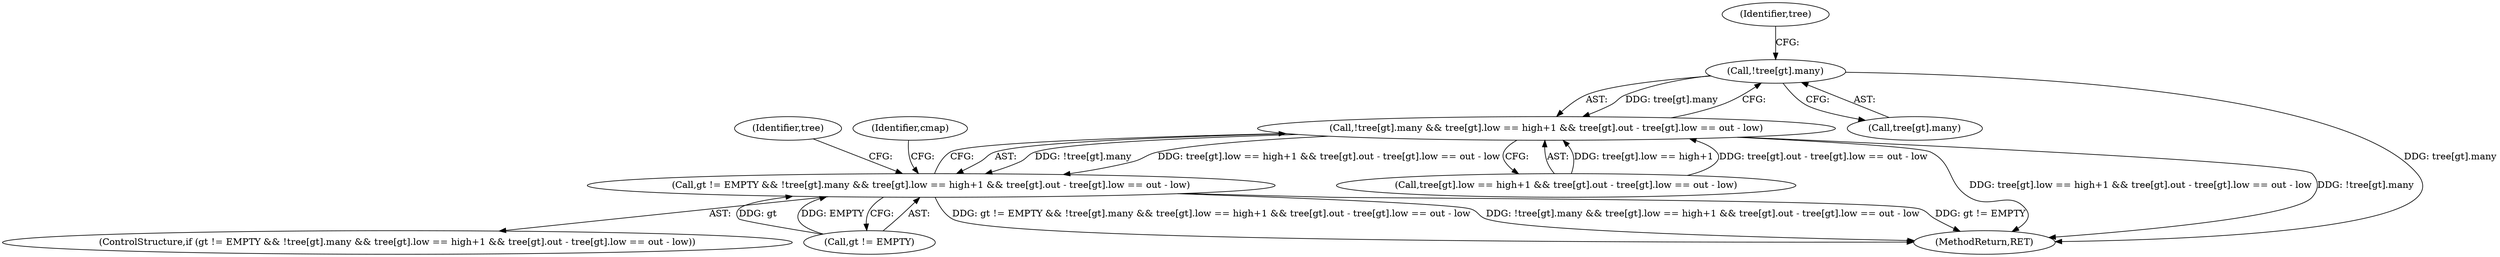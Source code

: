 digraph "0_ghostscript_71ceebcf56e682504da22c4035b39a2d451e8ffd@array" {
"1000514" [label="(Call,!tree[gt].many)"];
"1000513" [label="(Call,!tree[gt].many && tree[gt].low == high+1 && tree[gt].out - tree[gt].low == out - low)"];
"1000509" [label="(Call,gt != EMPTY && !tree[gt].many && tree[gt].low == high+1 && tree[gt].out - tree[gt].low == out - low)"];
"1000509" [label="(Call,gt != EMPTY && !tree[gt].many && tree[gt].low == high+1 && tree[gt].out - tree[gt].low == out - low)"];
"1000524" [label="(Identifier,tree)"];
"1000513" [label="(Call,!tree[gt].many && tree[gt].low == high+1 && tree[gt].out - tree[gt].low == out - low)"];
"1000515" [label="(Call,tree[gt].many)"];
"1000568" [label="(Identifier,cmap)"];
"1000520" [label="(Call,tree[gt].low == high+1 && tree[gt].out - tree[gt].low == out - low)"];
"1000761" [label="(MethodReturn,RET)"];
"1000508" [label="(ControlStructure,if (gt != EMPTY && !tree[gt].many && tree[gt].low == high+1 && tree[gt].out - tree[gt].low == out - low))"];
"1000510" [label="(Call,gt != EMPTY)"];
"1000549" [label="(Identifier,tree)"];
"1000514" [label="(Call,!tree[gt].many)"];
"1000514" -> "1000513"  [label="AST: "];
"1000514" -> "1000515"  [label="CFG: "];
"1000515" -> "1000514"  [label="AST: "];
"1000524" -> "1000514"  [label="CFG: "];
"1000513" -> "1000514"  [label="CFG: "];
"1000514" -> "1000761"  [label="DDG: tree[gt].many"];
"1000514" -> "1000513"  [label="DDG: tree[gt].many"];
"1000513" -> "1000509"  [label="AST: "];
"1000513" -> "1000520"  [label="CFG: "];
"1000520" -> "1000513"  [label="AST: "];
"1000509" -> "1000513"  [label="CFG: "];
"1000513" -> "1000761"  [label="DDG: tree[gt].low == high+1 && tree[gt].out - tree[gt].low == out - low"];
"1000513" -> "1000761"  [label="DDG: !tree[gt].many"];
"1000513" -> "1000509"  [label="DDG: !tree[gt].many"];
"1000513" -> "1000509"  [label="DDG: tree[gt].low == high+1 && tree[gt].out - tree[gt].low == out - low"];
"1000520" -> "1000513"  [label="DDG: tree[gt].low == high+1"];
"1000520" -> "1000513"  [label="DDG: tree[gt].out - tree[gt].low == out - low"];
"1000509" -> "1000508"  [label="AST: "];
"1000509" -> "1000510"  [label="CFG: "];
"1000510" -> "1000509"  [label="AST: "];
"1000549" -> "1000509"  [label="CFG: "];
"1000568" -> "1000509"  [label="CFG: "];
"1000509" -> "1000761"  [label="DDG: gt != EMPTY && !tree[gt].many && tree[gt].low == high+1 && tree[gt].out - tree[gt].low == out - low"];
"1000509" -> "1000761"  [label="DDG: !tree[gt].many && tree[gt].low == high+1 && tree[gt].out - tree[gt].low == out - low"];
"1000509" -> "1000761"  [label="DDG: gt != EMPTY"];
"1000510" -> "1000509"  [label="DDG: gt"];
"1000510" -> "1000509"  [label="DDG: EMPTY"];
}
